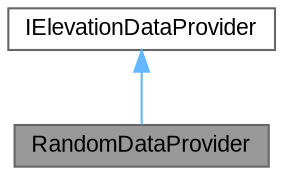 digraph "RandomDataProvider"
{
 // INTERACTIVE_SVG=YES
 // LATEX_PDF_SIZE
  bgcolor="transparent";
  edge [fontname=Arial,fontsize=11,labelfontname=Arial,labelfontsize=11];
  node [fontname=Arial,fontsize=11,shape=box,height=0.2,width=0.4];
  Node1 [id="Node000001",label="RandomDataProvider",height=0.2,width=0.4,color="gray40", fillcolor="grey60", style="filled", fontcolor="black",tooltip="Провайдер случайных тестовых данных о профиле высот."];
  Node2 -> Node1 [id="edge1_Node000001_Node000002",dir="back",color="steelblue1",style="solid",tooltip=" "];
  Node2 [id="Node000002",label="IElevationDataProvider",height=0.2,width=0.4,color="gray40", fillcolor="white", style="filled",URL="$d1/d22/class_elevation_chart_1_1_i_elevation_data_provider.html",tooltip="Интерфейс для провайдера данных о профиле высот ландшафта."];
}
